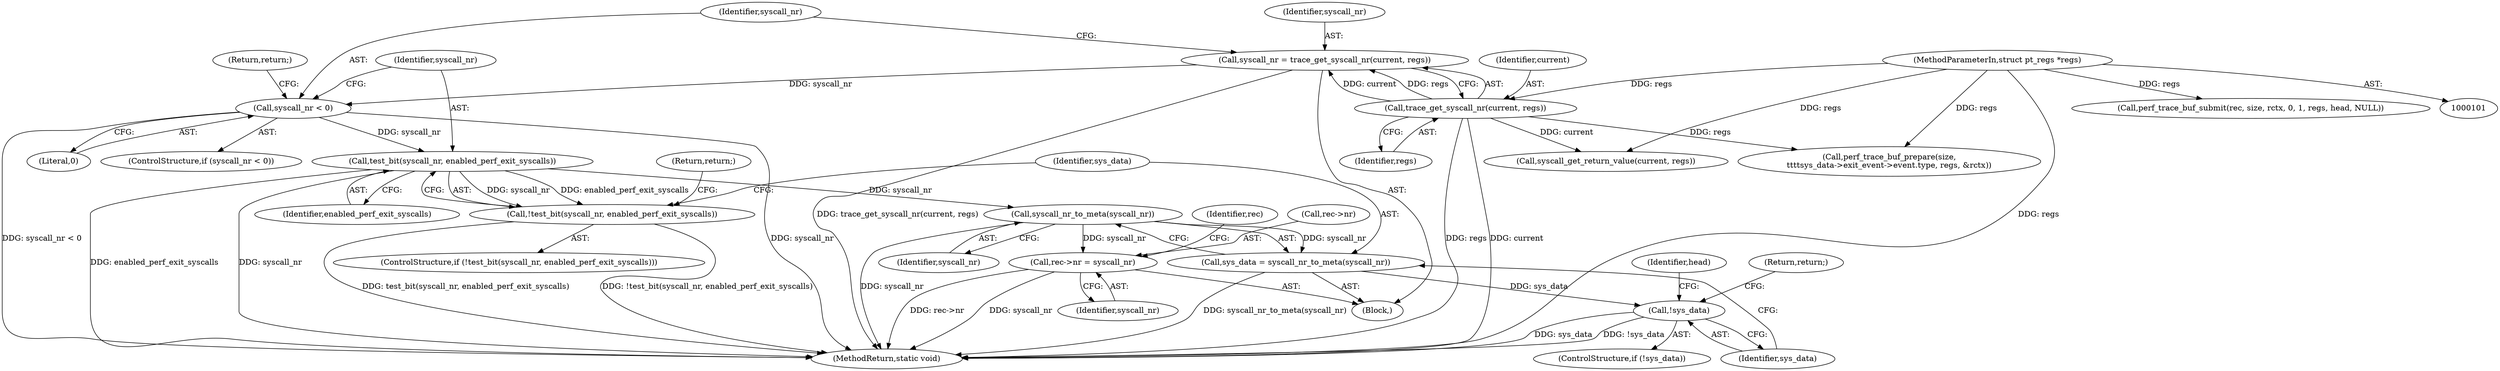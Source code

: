 digraph "1_linux_086ba77a6db00ed858ff07451bedee197df868c9_2@del" {
"1000118" [label="(Call,syscall_nr < 0)"];
"1000112" [label="(Call,syscall_nr = trace_get_syscall_nr(current, regs))"];
"1000114" [label="(Call,trace_get_syscall_nr(current, regs))"];
"1000103" [label="(MethodParameterIn,struct pt_regs *regs)"];
"1000124" [label="(Call,test_bit(syscall_nr, enabled_perf_exit_syscalls))"];
"1000123" [label="(Call,!test_bit(syscall_nr, enabled_perf_exit_syscalls))"];
"1000130" [label="(Call,syscall_nr_to_meta(syscall_nr))"];
"1000128" [label="(Call,sys_data = syscall_nr_to_meta(syscall_nr))"];
"1000133" [label="(Call,!sys_data)"];
"1000183" [label="(Call,rec->nr = syscall_nr)"];
"1000187" [label="(Identifier,syscall_nr)"];
"1000204" [label="(MethodReturn,static void)"];
"1000131" [label="(Identifier,syscall_nr)"];
"1000190" [label="(Identifier,rec)"];
"1000112" [label="(Call,syscall_nr = trace_get_syscall_nr(current, regs))"];
"1000115" [label="(Identifier,current)"];
"1000120" [label="(Literal,0)"];
"1000128" [label="(Call,sys_data = syscall_nr_to_meta(syscall_nr))"];
"1000130" [label="(Call,syscall_nr_to_meta(syscall_nr))"];
"1000121" [label="(Return,return;)"];
"1000192" [label="(Call,syscall_get_return_value(current, regs))"];
"1000129" [label="(Identifier,sys_data)"];
"1000132" [label="(ControlStructure,if (!sys_data))"];
"1000123" [label="(Call,!test_bit(syscall_nr, enabled_perf_exit_syscalls))"];
"1000119" [label="(Identifier,syscall_nr)"];
"1000124" [label="(Call,test_bit(syscall_nr, enabled_perf_exit_syscalls))"];
"1000114" [label="(Call,trace_get_syscall_nr(current, regs))"];
"1000195" [label="(Call,perf_trace_buf_submit(rec, size, rctx, 0, 1, regs, head, NULL))"];
"1000125" [label="(Identifier,syscall_nr)"];
"1000122" [label="(ControlStructure,if (!test_bit(syscall_nr, enabled_perf_exit_syscalls)))"];
"1000134" [label="(Identifier,sys_data)"];
"1000184" [label="(Call,rec->nr)"];
"1000167" [label="(Call,perf_trace_buf_prepare(size,\n\t\t\t\tsys_data->exit_event->event.type, regs, &rctx))"];
"1000137" [label="(Identifier,head)"];
"1000116" [label="(Identifier,regs)"];
"1000103" [label="(MethodParameterIn,struct pt_regs *regs)"];
"1000133" [label="(Call,!sys_data)"];
"1000105" [label="(Block,)"];
"1000118" [label="(Call,syscall_nr < 0)"];
"1000127" [label="(Return,return;)"];
"1000135" [label="(Return,return;)"];
"1000126" [label="(Identifier,enabled_perf_exit_syscalls)"];
"1000113" [label="(Identifier,syscall_nr)"];
"1000183" [label="(Call,rec->nr = syscall_nr)"];
"1000117" [label="(ControlStructure,if (syscall_nr < 0))"];
"1000118" -> "1000117"  [label="AST: "];
"1000118" -> "1000120"  [label="CFG: "];
"1000119" -> "1000118"  [label="AST: "];
"1000120" -> "1000118"  [label="AST: "];
"1000121" -> "1000118"  [label="CFG: "];
"1000125" -> "1000118"  [label="CFG: "];
"1000118" -> "1000204"  [label="DDG: syscall_nr < 0"];
"1000118" -> "1000204"  [label="DDG: syscall_nr"];
"1000112" -> "1000118"  [label="DDG: syscall_nr"];
"1000118" -> "1000124"  [label="DDG: syscall_nr"];
"1000112" -> "1000105"  [label="AST: "];
"1000112" -> "1000114"  [label="CFG: "];
"1000113" -> "1000112"  [label="AST: "];
"1000114" -> "1000112"  [label="AST: "];
"1000119" -> "1000112"  [label="CFG: "];
"1000112" -> "1000204"  [label="DDG: trace_get_syscall_nr(current, regs)"];
"1000114" -> "1000112"  [label="DDG: current"];
"1000114" -> "1000112"  [label="DDG: regs"];
"1000114" -> "1000116"  [label="CFG: "];
"1000115" -> "1000114"  [label="AST: "];
"1000116" -> "1000114"  [label="AST: "];
"1000114" -> "1000204"  [label="DDG: current"];
"1000114" -> "1000204"  [label="DDG: regs"];
"1000103" -> "1000114"  [label="DDG: regs"];
"1000114" -> "1000167"  [label="DDG: regs"];
"1000114" -> "1000192"  [label="DDG: current"];
"1000103" -> "1000101"  [label="AST: "];
"1000103" -> "1000204"  [label="DDG: regs"];
"1000103" -> "1000167"  [label="DDG: regs"];
"1000103" -> "1000192"  [label="DDG: regs"];
"1000103" -> "1000195"  [label="DDG: regs"];
"1000124" -> "1000123"  [label="AST: "];
"1000124" -> "1000126"  [label="CFG: "];
"1000125" -> "1000124"  [label="AST: "];
"1000126" -> "1000124"  [label="AST: "];
"1000123" -> "1000124"  [label="CFG: "];
"1000124" -> "1000204"  [label="DDG: enabled_perf_exit_syscalls"];
"1000124" -> "1000204"  [label="DDG: syscall_nr"];
"1000124" -> "1000123"  [label="DDG: syscall_nr"];
"1000124" -> "1000123"  [label="DDG: enabled_perf_exit_syscalls"];
"1000124" -> "1000130"  [label="DDG: syscall_nr"];
"1000123" -> "1000122"  [label="AST: "];
"1000127" -> "1000123"  [label="CFG: "];
"1000129" -> "1000123"  [label="CFG: "];
"1000123" -> "1000204"  [label="DDG: !test_bit(syscall_nr, enabled_perf_exit_syscalls)"];
"1000123" -> "1000204"  [label="DDG: test_bit(syscall_nr, enabled_perf_exit_syscalls)"];
"1000130" -> "1000128"  [label="AST: "];
"1000130" -> "1000131"  [label="CFG: "];
"1000131" -> "1000130"  [label="AST: "];
"1000128" -> "1000130"  [label="CFG: "];
"1000130" -> "1000204"  [label="DDG: syscall_nr"];
"1000130" -> "1000128"  [label="DDG: syscall_nr"];
"1000130" -> "1000183"  [label="DDG: syscall_nr"];
"1000128" -> "1000105"  [label="AST: "];
"1000129" -> "1000128"  [label="AST: "];
"1000134" -> "1000128"  [label="CFG: "];
"1000128" -> "1000204"  [label="DDG: syscall_nr_to_meta(syscall_nr)"];
"1000128" -> "1000133"  [label="DDG: sys_data"];
"1000133" -> "1000132"  [label="AST: "];
"1000133" -> "1000134"  [label="CFG: "];
"1000134" -> "1000133"  [label="AST: "];
"1000135" -> "1000133"  [label="CFG: "];
"1000137" -> "1000133"  [label="CFG: "];
"1000133" -> "1000204"  [label="DDG: sys_data"];
"1000133" -> "1000204"  [label="DDG: !sys_data"];
"1000183" -> "1000105"  [label="AST: "];
"1000183" -> "1000187"  [label="CFG: "];
"1000184" -> "1000183"  [label="AST: "];
"1000187" -> "1000183"  [label="AST: "];
"1000190" -> "1000183"  [label="CFG: "];
"1000183" -> "1000204"  [label="DDG: syscall_nr"];
"1000183" -> "1000204"  [label="DDG: rec->nr"];
}
